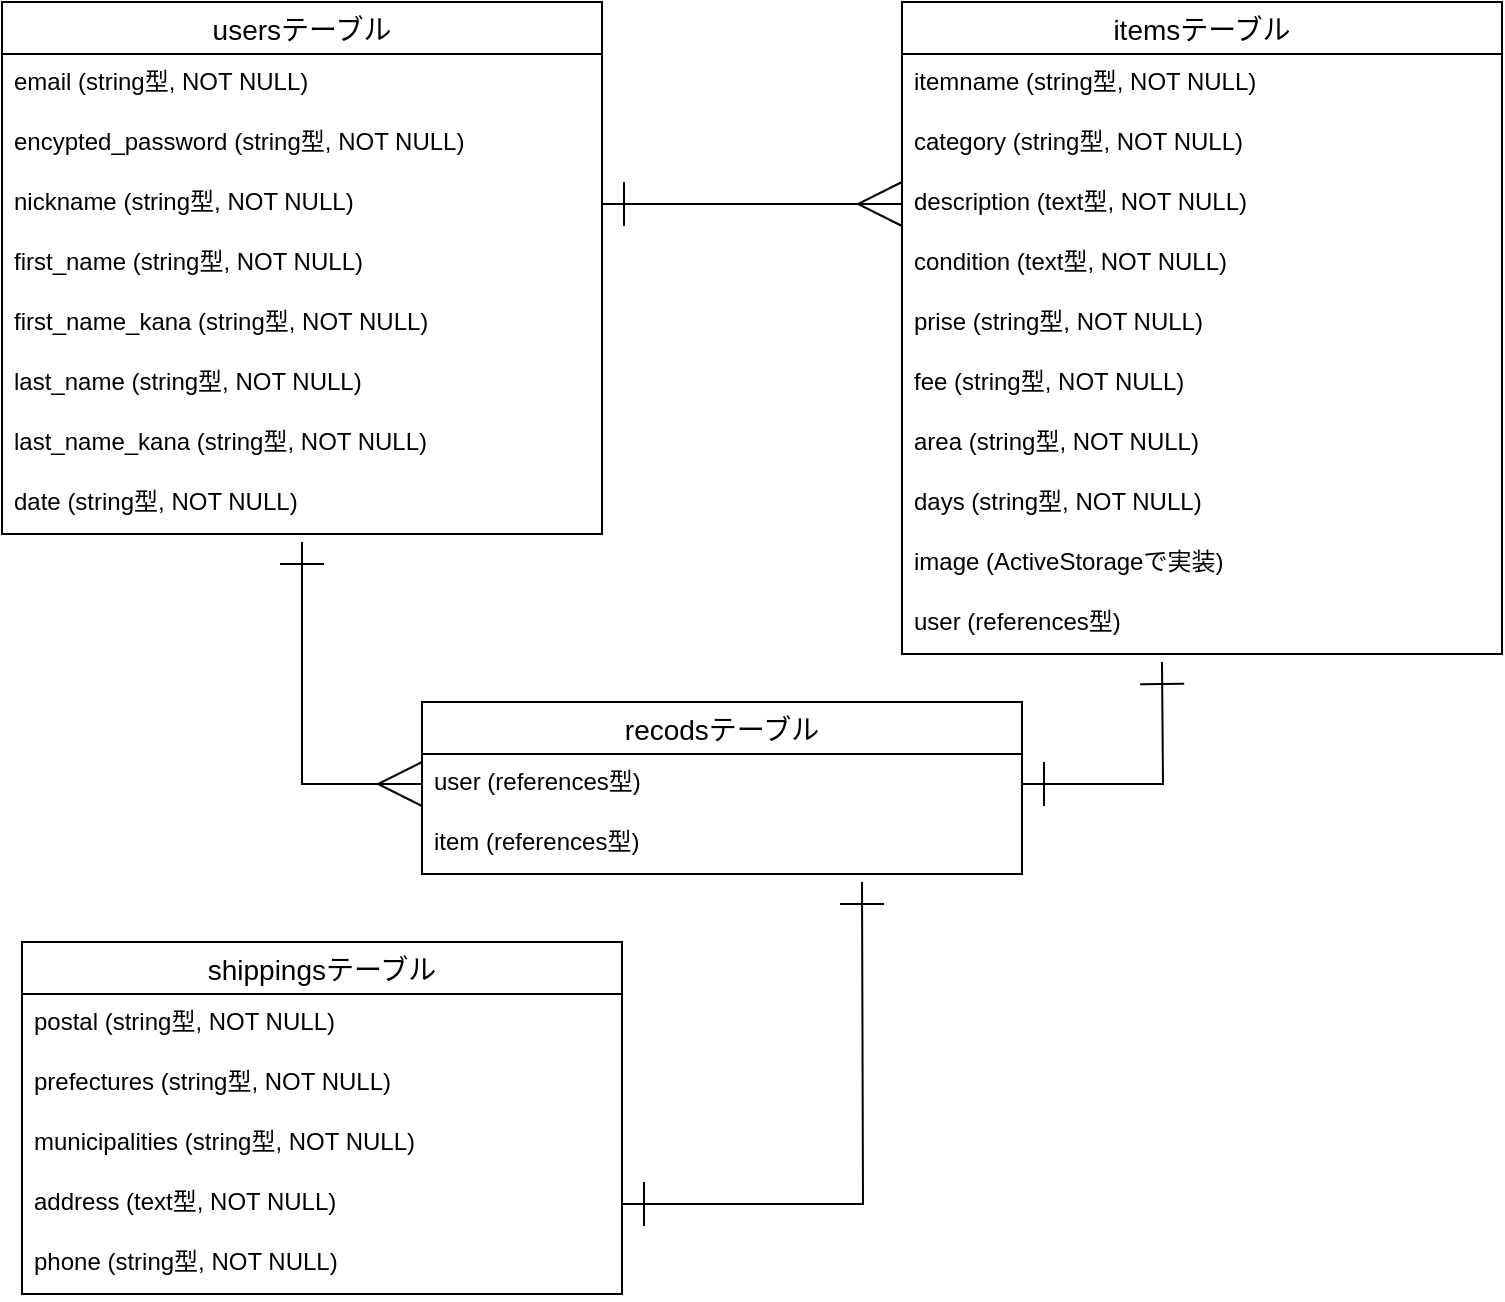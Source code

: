 <mxfile version="13.10.0" type="embed" pages="4">
    <diagram id="Hb_4WMIjJQylPC8RAgKZ" name="ページ1">
        <mxGraphModel dx="780" dy="713" grid="1" gridSize="10" guides="1" tooltips="1" connect="1" arrows="1" fold="1" page="1" pageScale="1" pageWidth="827" pageHeight="1169" math="0" shadow="0">
            <root>
                <mxCell id="0"/>
                <mxCell id="1" parent="0"/>
                <object label="usersテーブル" placeholders="1" id="fzOdPWKKcA8GDt5_T5zp-62">
                    <mxCell style="swimlane;fontStyle=0;childLayout=stackLayout;horizontal=1;startSize=26;horizontalStack=0;resizeParent=1;resizeParentMax=0;resizeLast=0;collapsible=1;marginBottom=0;align=center;fontSize=14;" parent="1" vertex="1">
                        <mxGeometry width="300" height="266" as="geometry"/>
                    </mxCell>
                </object>
                <mxCell id="fzOdPWKKcA8GDt5_T5zp-63" value="email (string型, NOT NULL)" style="text;strokeColor=none;fillColor=none;spacingLeft=4;spacingRight=4;overflow=hidden;rotatable=0;points=[[0,0.5],[1,0.5]];portConstraint=eastwest;fontSize=12;" parent="fzOdPWKKcA8GDt5_T5zp-62" vertex="1">
                    <mxGeometry y="26" width="300" height="30" as="geometry"/>
                </mxCell>
                <mxCell id="fzOdPWKKcA8GDt5_T5zp-68" value="encypted_password (string型, NOT NULL)" style="text;strokeColor=none;fillColor=none;spacingLeft=4;spacingRight=4;overflow=hidden;rotatable=0;points=[[0,0.5],[1,0.5]];portConstraint=eastwest;fontSize=12;" parent="fzOdPWKKcA8GDt5_T5zp-62" vertex="1">
                    <mxGeometry y="56" width="300" height="30" as="geometry"/>
                </mxCell>
                <mxCell id="fzOdPWKKcA8GDt5_T5zp-69" value="nickname (string型, NOT NULL)" style="text;strokeColor=none;fillColor=none;spacingLeft=4;spacingRight=4;overflow=hidden;rotatable=0;points=[[0,0.5],[1,0.5]];portConstraint=eastwest;fontSize=12;" parent="fzOdPWKKcA8GDt5_T5zp-62" vertex="1">
                    <mxGeometry y="86" width="300" height="30" as="geometry"/>
                </mxCell>
                <mxCell id="fzOdPWKKcA8GDt5_T5zp-70" value="first_name (string型, NOT NULL)" style="text;strokeColor=none;fillColor=none;spacingLeft=4;spacingRight=4;overflow=hidden;rotatable=0;points=[[0,0.5],[1,0.5]];portConstraint=eastwest;fontSize=12;" parent="fzOdPWKKcA8GDt5_T5zp-62" vertex="1">
                    <mxGeometry y="116" width="300" height="30" as="geometry"/>
                </mxCell>
                <mxCell id="2" value="first_name_kana (string型, NOT NULL)" style="text;strokeColor=none;fillColor=none;spacingLeft=4;spacingRight=4;overflow=hidden;rotatable=0;points=[[0,0.5],[1,0.5]];portConstraint=eastwest;fontSize=12;" vertex="1" parent="fzOdPWKKcA8GDt5_T5zp-62">
                    <mxGeometry y="146" width="300" height="30" as="geometry"/>
                </mxCell>
                <mxCell id="fzOdPWKKcA8GDt5_T5zp-71" value="last_name (string型, NOT NULL)" style="text;strokeColor=none;fillColor=none;spacingLeft=4;spacingRight=4;overflow=hidden;rotatable=0;points=[[0,0.5],[1,0.5]];portConstraint=eastwest;fontSize=12;" parent="fzOdPWKKcA8GDt5_T5zp-62" vertex="1">
                    <mxGeometry y="176" width="300" height="30" as="geometry"/>
                </mxCell>
                <mxCell id="3" value="last_name_kana (string型, NOT NULL)" style="text;strokeColor=none;fillColor=none;spacingLeft=4;spacingRight=4;overflow=hidden;rotatable=0;points=[[0,0.5],[1,0.5]];portConstraint=eastwest;fontSize=12;" vertex="1" parent="fzOdPWKKcA8GDt5_T5zp-62">
                    <mxGeometry y="206" width="300" height="30" as="geometry"/>
                </mxCell>
                <mxCell id="fzOdPWKKcA8GDt5_T5zp-72" value="date (string型, NOT NULL)" style="text;strokeColor=none;fillColor=none;spacingLeft=4;spacingRight=4;overflow=hidden;rotatable=0;points=[[0,0.5],[1,0.5]];portConstraint=eastwest;fontSize=12;" parent="fzOdPWKKcA8GDt5_T5zp-62" vertex="1">
                    <mxGeometry y="236" width="300" height="30" as="geometry"/>
                </mxCell>
                <object label="itemsテーブル" placeholders="1" id="fzOdPWKKcA8GDt5_T5zp-73">
                    <mxCell style="swimlane;fontStyle=0;childLayout=stackLayout;horizontal=1;startSize=26;horizontalStack=0;resizeParent=1;resizeParentMax=0;resizeLast=0;collapsible=1;marginBottom=0;align=center;fontSize=14;" parent="1" vertex="1">
                        <mxGeometry x="450" width="300" height="326" as="geometry"/>
                    </mxCell>
                </object>
                <mxCell id="fzOdPWKKcA8GDt5_T5zp-74" value="itemname (string型, NOT NULL)" style="text;strokeColor=none;fillColor=none;spacingLeft=4;spacingRight=4;overflow=hidden;rotatable=0;points=[[0,0.5],[1,0.5]];portConstraint=eastwest;fontSize=12;" parent="fzOdPWKKcA8GDt5_T5zp-73" vertex="1">
                    <mxGeometry y="26" width="300" height="30" as="geometry"/>
                </mxCell>
                <mxCell id="fzOdPWKKcA8GDt5_T5zp-75" value="category (string型, NOT NULL)" style="text;strokeColor=none;fillColor=none;spacingLeft=4;spacingRight=4;overflow=hidden;rotatable=0;points=[[0,0.5],[1,0.5]];portConstraint=eastwest;fontSize=12;" parent="fzOdPWKKcA8GDt5_T5zp-73" vertex="1">
                    <mxGeometry y="56" width="300" height="30" as="geometry"/>
                </mxCell>
                <mxCell id="fzOdPWKKcA8GDt5_T5zp-76" value="description (text型, NOT NULL)" style="text;strokeColor=none;fillColor=none;spacingLeft=4;spacingRight=4;overflow=hidden;rotatable=0;points=[[0,0.5],[1,0.5]];portConstraint=eastwest;fontSize=12;" parent="fzOdPWKKcA8GDt5_T5zp-73" vertex="1">
                    <mxGeometry y="86" width="300" height="30" as="geometry"/>
                </mxCell>
                <mxCell id="fzOdPWKKcA8GDt5_T5zp-77" value="condition (text型, NOT NULL)" style="text;strokeColor=none;fillColor=none;spacingLeft=4;spacingRight=4;overflow=hidden;rotatable=0;points=[[0,0.5],[1,0.5]];portConstraint=eastwest;fontSize=12;" parent="fzOdPWKKcA8GDt5_T5zp-73" vertex="1">
                    <mxGeometry y="116" width="300" height="30" as="geometry"/>
                </mxCell>
                <mxCell id="fzOdPWKKcA8GDt5_T5zp-78" value="prise (string型, NOT NULL)" style="text;strokeColor=none;fillColor=none;spacingLeft=4;spacingRight=4;overflow=hidden;rotatable=0;points=[[0,0.5],[1,0.5]];portConstraint=eastwest;fontSize=12;" parent="fzOdPWKKcA8GDt5_T5zp-73" vertex="1">
                    <mxGeometry y="146" width="300" height="30" as="geometry"/>
                </mxCell>
                <mxCell id="fzOdPWKKcA8GDt5_T5zp-79" value="fee (string型, NOT NULL)" style="text;strokeColor=none;fillColor=none;spacingLeft=4;spacingRight=4;overflow=hidden;rotatable=0;points=[[0,0.5],[1,0.5]];portConstraint=eastwest;fontSize=12;" parent="fzOdPWKKcA8GDt5_T5zp-73" vertex="1">
                    <mxGeometry y="176" width="300" height="30" as="geometry"/>
                </mxCell>
                <mxCell id="fzOdPWKKcA8GDt5_T5zp-81" style="edgeStyle=none;rounded=0;orthogonalLoop=1;jettySize=auto;html=1;exitX=0;exitY=0.5;exitDx=0;exitDy=0;" parent="fzOdPWKKcA8GDt5_T5zp-73" source="fzOdPWKKcA8GDt5_T5zp-79" target="fzOdPWKKcA8GDt5_T5zp-79" edge="1">
                    <mxGeometry relative="1" as="geometry"/>
                </mxCell>
                <mxCell id="fzOdPWKKcA8GDt5_T5zp-82" value="area (string型, NOT NULL)" style="text;strokeColor=none;fillColor=none;spacingLeft=4;spacingRight=4;overflow=hidden;rotatable=0;points=[[0,0.5],[1,0.5]];portConstraint=eastwest;fontSize=12;" parent="fzOdPWKKcA8GDt5_T5zp-73" vertex="1">
                    <mxGeometry y="206" width="300" height="30" as="geometry"/>
                </mxCell>
                <mxCell id="fzOdPWKKcA8GDt5_T5zp-83" value="days (string型, NOT NULL)" style="text;strokeColor=none;fillColor=none;spacingLeft=4;spacingRight=4;overflow=hidden;rotatable=0;points=[[0,0.5],[1,0.5]];portConstraint=eastwest;fontSize=12;" parent="fzOdPWKKcA8GDt5_T5zp-73" vertex="1">
                    <mxGeometry y="236" width="300" height="30" as="geometry"/>
                </mxCell>
                <mxCell id="fzOdPWKKcA8GDt5_T5zp-84" value="image (ActiveStorageで実装)" style="text;strokeColor=none;fillColor=none;spacingLeft=4;spacingRight=4;overflow=hidden;rotatable=0;points=[[0,0.5],[1,0.5]];portConstraint=eastwest;fontSize=12;" parent="fzOdPWKKcA8GDt5_T5zp-73" vertex="1">
                    <mxGeometry y="266" width="300" height="30" as="geometry"/>
                </mxCell>
                <mxCell id="fzOdPWKKcA8GDt5_T5zp-85" value="user (references型)" style="text;strokeColor=none;fillColor=none;spacingLeft=4;spacingRight=4;overflow=hidden;rotatable=0;points=[[0,0.5],[1,0.5]];portConstraint=eastwest;fontSize=12;" parent="fzOdPWKKcA8GDt5_T5zp-73" vertex="1">
                    <mxGeometry y="296" width="300" height="30" as="geometry"/>
                </mxCell>
                <mxCell id="fzOdPWKKcA8GDt5_T5zp-127" style="edgeStyle=orthogonalEdgeStyle;rounded=0;orthogonalLoop=1;jettySize=auto;html=1;startArrow=ERmany;startFill=0;startSize=20;endArrow=ERone;endFill=0;endSize=20;strokeWidth=1;exitX=0;exitY=0.5;exitDx=0;exitDy=0;" parent="1" source="10" edge="1">
                    <mxGeometry relative="1" as="geometry">
                        <mxPoint x="150" y="270" as="targetPoint"/>
                        <mxPoint x="150" y="370" as="sourcePoint"/>
                        <Array as="points">
                            <mxPoint x="150" y="391"/>
                        </Array>
                    </mxGeometry>
                </mxCell>
                <object label="shippingsテーブル" placeholders="1" id="fzOdPWKKcA8GDt5_T5zp-86">
                    <mxCell style="swimlane;fontStyle=0;childLayout=stackLayout;horizontal=1;startSize=26;horizontalStack=0;resizeParent=1;resizeParentMax=0;resizeLast=0;collapsible=1;marginBottom=0;align=center;fontSize=14;" parent="1" vertex="1">
                        <mxGeometry x="10" y="470" width="300" height="176" as="geometry">
                            <mxRectangle y="360" width="150" height="26" as="alternateBounds"/>
                        </mxGeometry>
                    </mxCell>
                </object>
                <mxCell id="fzOdPWKKcA8GDt5_T5zp-87" value="postal (string型, NOT NULL)" style="text;strokeColor=none;fillColor=none;spacingLeft=4;spacingRight=4;overflow=hidden;rotatable=0;points=[[0,0.5],[1,0.5]];portConstraint=eastwest;fontSize=12;" parent="fzOdPWKKcA8GDt5_T5zp-86" vertex="1">
                    <mxGeometry y="26" width="300" height="30" as="geometry"/>
                </mxCell>
                <mxCell id="fzOdPWKKcA8GDt5_T5zp-88" value="prefectures (string型, NOT NULL)" style="text;strokeColor=none;fillColor=none;spacingLeft=4;spacingRight=4;overflow=hidden;rotatable=0;points=[[0,0.5],[1,0.5]];portConstraint=eastwest;fontSize=12;" parent="fzOdPWKKcA8GDt5_T5zp-86" vertex="1">
                    <mxGeometry y="56" width="300" height="30" as="geometry"/>
                </mxCell>
                <mxCell id="fzOdPWKKcA8GDt5_T5zp-89" value="municipalities (string型, NOT NULL)" style="text;strokeColor=none;fillColor=none;spacingLeft=4;spacingRight=4;overflow=hidden;rotatable=0;points=[[0,0.5],[1,0.5]];portConstraint=eastwest;fontSize=12;" parent="fzOdPWKKcA8GDt5_T5zp-86" vertex="1">
                    <mxGeometry y="86" width="300" height="30" as="geometry"/>
                </mxCell>
                <mxCell id="fzOdPWKKcA8GDt5_T5zp-90" value="address (text型, NOT NULL)" style="text;strokeColor=none;fillColor=none;spacingLeft=4;spacingRight=4;overflow=hidden;rotatable=0;points=[[0,0.5],[1,0.5]];portConstraint=eastwest;fontSize=12;" parent="fzOdPWKKcA8GDt5_T5zp-86" vertex="1">
                    <mxGeometry y="116" width="300" height="30" as="geometry"/>
                </mxCell>
                <mxCell id="fzOdPWKKcA8GDt5_T5zp-91" value="phone (string型, NOT NULL)" style="text;strokeColor=none;fillColor=none;spacingLeft=4;spacingRight=4;overflow=hidden;rotatable=0;points=[[0,0.5],[1,0.5]];portConstraint=eastwest;fontSize=12;" parent="fzOdPWKKcA8GDt5_T5zp-86" vertex="1">
                    <mxGeometry y="146" width="300" height="30" as="geometry"/>
                </mxCell>
                <mxCell id="fzOdPWKKcA8GDt5_T5zp-125" style="edgeStyle=orthogonalEdgeStyle;rounded=0;orthogonalLoop=1;jettySize=auto;html=1;exitX=1;exitY=0.5;exitDx=0;exitDy=0;startArrow=ERone;startFill=0;startSize=20;endArrow=ERoneToMany;endFill=0;endSize=20;strokeWidth=1;" parent="fzOdPWKKcA8GDt5_T5zp-86" source="fzOdPWKKcA8GDt5_T5zp-89" target="fzOdPWKKcA8GDt5_T5zp-89" edge="1">
                    <mxGeometry relative="1" as="geometry"/>
                </mxCell>
                <mxCell id="fzOdPWKKcA8GDt5_T5zp-116" style="edgeStyle=orthogonalEdgeStyle;rounded=0;orthogonalLoop=1;jettySize=auto;html=1;exitX=1;exitY=0.5;exitDx=0;exitDy=0;" parent="fzOdPWKKcA8GDt5_T5zp-86" source="fzOdPWKKcA8GDt5_T5zp-89" target="fzOdPWKKcA8GDt5_T5zp-89" edge="1">
                    <mxGeometry relative="1" as="geometry"/>
                </mxCell>
                <mxCell id="fzOdPWKKcA8GDt5_T5zp-123" style="edgeStyle=orthogonalEdgeStyle;rounded=0;orthogonalLoop=1;jettySize=auto;html=1;exitX=1;exitY=0.5;exitDx=0;exitDy=0;entryX=0;entryY=0.5;entryDx=0;entryDy=0;startArrow=ERone;startFill=0;startSize=20;endArrow=ERmany;endFill=0;endSize=20;strokeWidth=1;" parent="1" source="fzOdPWKKcA8GDt5_T5zp-69" target="fzOdPWKKcA8GDt5_T5zp-76" edge="1">
                    <mxGeometry relative="1" as="geometry"/>
                </mxCell>
                <object label="recodsテーブル" placeholders="1" id="4">
                    <mxCell style="swimlane;fontStyle=0;childLayout=stackLayout;horizontal=1;startSize=26;horizontalStack=0;resizeParent=1;resizeParentMax=0;resizeLast=0;collapsible=1;marginBottom=0;align=center;fontSize=14;" vertex="1" parent="1">
                        <mxGeometry x="210" y="350" width="300" height="86" as="geometry">
                            <mxRectangle y="360" width="150" height="26" as="alternateBounds"/>
                        </mxGeometry>
                    </mxCell>
                </object>
                <mxCell id="10" value="user (references型)" style="text;strokeColor=none;fillColor=none;spacingLeft=4;spacingRight=4;overflow=hidden;rotatable=0;points=[[0,0.5],[1,0.5]];portConstraint=eastwest;fontSize=12;" vertex="1" parent="4">
                    <mxGeometry y="26" width="300" height="30" as="geometry"/>
                </mxCell>
                <mxCell id="11" style="edgeStyle=orthogonalEdgeStyle;rounded=0;orthogonalLoop=1;jettySize=auto;html=1;exitX=1;exitY=0.5;exitDx=0;exitDy=0;startArrow=ERone;startFill=0;startSize=20;endArrow=ERoneToMany;endFill=0;endSize=20;strokeWidth=1;" edge="1" parent="4">
                    <mxGeometry relative="1" as="geometry">
                        <mxPoint x="300" y="41" as="sourcePoint"/>
                        <mxPoint x="300" y="41" as="targetPoint"/>
                    </mxGeometry>
                </mxCell>
                <mxCell id="12" style="edgeStyle=orthogonalEdgeStyle;rounded=0;orthogonalLoop=1;jettySize=auto;html=1;exitX=1;exitY=0.5;exitDx=0;exitDy=0;" edge="1" parent="4">
                    <mxGeometry relative="1" as="geometry">
                        <mxPoint x="300" y="41" as="sourcePoint"/>
                        <mxPoint x="300" y="41" as="targetPoint"/>
                    </mxGeometry>
                </mxCell>
                <mxCell id="13" value="item (references型)" style="text;strokeColor=none;fillColor=none;spacingLeft=4;spacingRight=4;overflow=hidden;rotatable=0;points=[[0,0.5],[1,0.5]];portConstraint=eastwest;fontSize=12;" vertex="1" parent="4">
                    <mxGeometry y="56" width="300" height="30" as="geometry"/>
                </mxCell>
                <mxCell id="14" style="edgeStyle=orthogonalEdgeStyle;rounded=0;orthogonalLoop=1;jettySize=auto;html=1;exitX=1;exitY=0.5;exitDx=0;exitDy=0;endArrow=ERone;endFill=0;jumpSize=6;startSize=20;endSize=20;startArrow=ERone;startFill=0;" edge="1" parent="1" source="fzOdPWKKcA8GDt5_T5zp-90">
                    <mxGeometry relative="1" as="geometry">
                        <mxPoint x="430" y="440" as="targetPoint"/>
                    </mxGeometry>
                </mxCell>
                <mxCell id="16" style="edgeStyle=orthogonalEdgeStyle;rounded=0;jumpSize=6;orthogonalLoop=1;jettySize=auto;html=1;exitX=1;exitY=0.5;exitDx=0;exitDy=0;startArrow=ERone;startFill=0;startSize=20;endArrow=ERone;endFill=0;endSize=20;" edge="1" parent="1" source="10">
                    <mxGeometry relative="1" as="geometry">
                        <mxPoint x="580" y="330" as="targetPoint"/>
                    </mxGeometry>
                </mxCell>
            </root>
        </mxGraphModel>
    </diagram>
    <diagram id="Zi5-_4Lhi4l5NWVDMdh0" name="ページ2">
        &#xa;
        <mxGraphModel dx="44" dy="569" grid="1" gridSize="10" guides="1" tooltips="1" connect="1" arrows="1" fold="1" page="1" pageScale="1" pageWidth="827" pageHeight="1169" math="0" shadow="0">
            &#xa;
            <root>
                &#xa;
                <mxCell id="6eklf326OK8vymz3tCnD-0"/>
                &#xa;
                <mxCell id="6eklf326OK8vymz3tCnD-1" parent="6eklf326OK8vymz3tCnD-0"/>
                &#xa;
            </root>
            &#xa;
        </mxGraphModel>
        &#xa;
    </diagram>
    <diagram id="d1asAG5BwRQU6bYJ-sj0" name="ページ3">
        &#xa;
        <mxGraphModel dx="44" dy="569" grid="1" gridSize="10" guides="1" tooltips="1" connect="1" arrows="1" fold="1" page="1" pageScale="1" pageWidth="827" pageHeight="1169" math="0" shadow="0">
            &#xa;
            <root>
                &#xa;
                <mxCell id="0ESRGBbOXtZ-YjkmcGE5-0"/>
                &#xa;
                <mxCell id="0ESRGBbOXtZ-YjkmcGE5-1" parent="0ESRGBbOXtZ-YjkmcGE5-0"/>
                &#xa;
            </root>
            &#xa;
        </mxGraphModel>
        &#xa;
    </diagram>
    <diagram id="zhkJYlFbYoBFdExFYMCA" name="ページ4">
        &#xa;
        <mxGraphModel dx="780" dy="713" grid="1" gridSize="10" guides="1" tooltips="1" connect="1" arrows="1" fold="1" page="1" pageScale="1" pageWidth="827" pageHeight="1169" math="0" shadow="0">
            &#xa;
            <root>
                &#xa;
                <mxCell id="m-usZqDSka2PJcU38UqK-0"/>
                &#xa;
                <mxCell id="m-usZqDSka2PJcU38UqK-1" parent="m-usZqDSka2PJcU38UqK-0"/>
                &#xa;
            </root>
            &#xa;
        </mxGraphModel>
        &#xa;
    </diagram>
</mxfile>